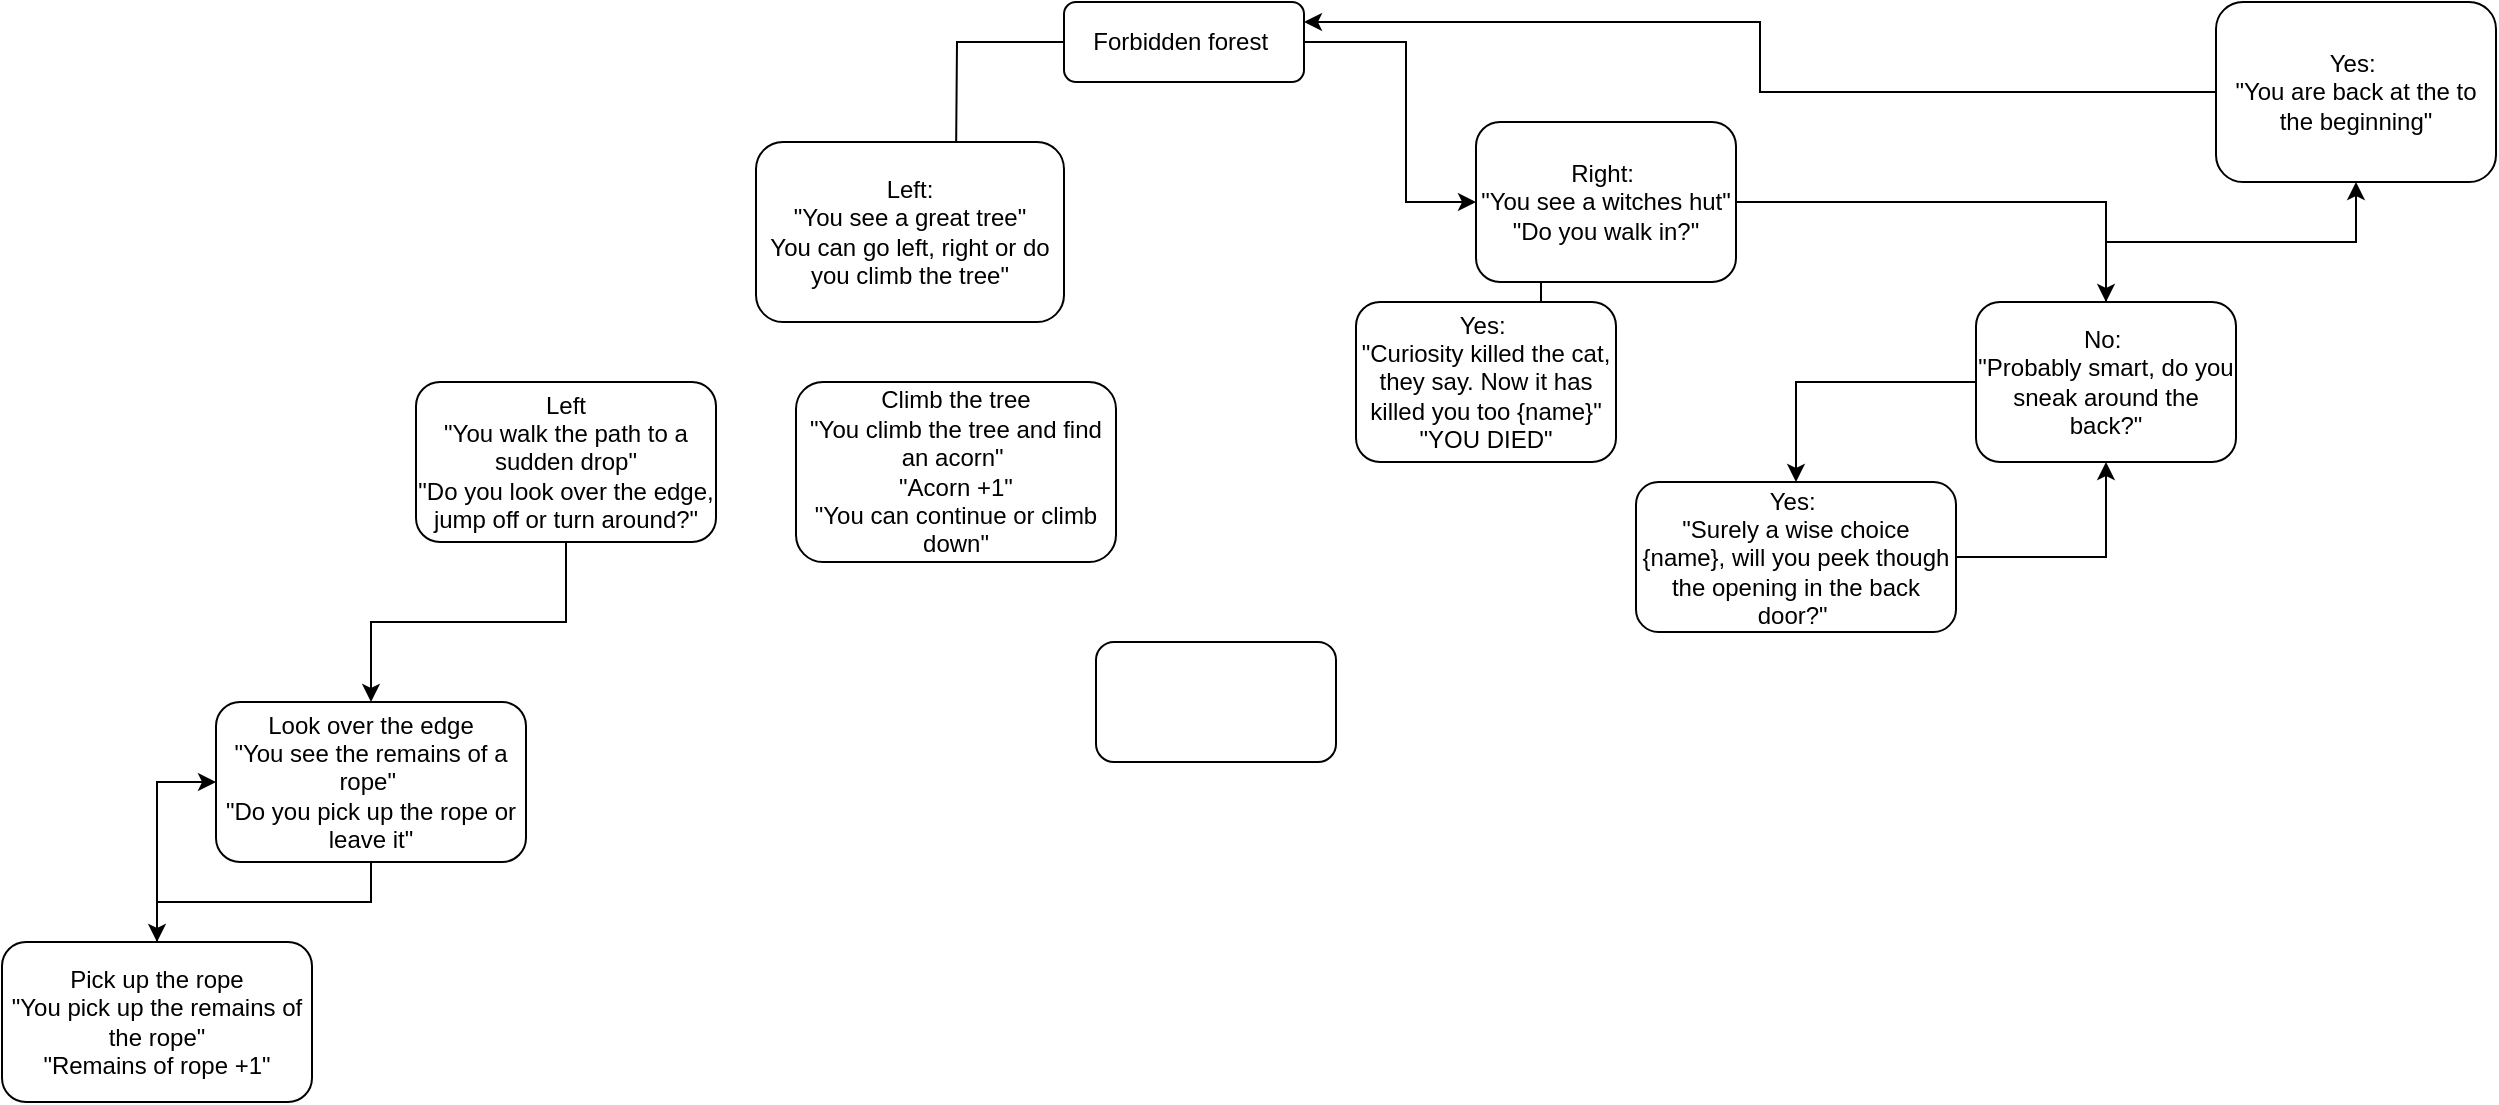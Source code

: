 <mxfile version="20.6.2" type="github">
  <diagram id="C5RBs43oDa-KdzZeNtuy" name="Page-1">
    <mxGraphModel dx="2446" dy="693" grid="1" gridSize="10" guides="1" tooltips="1" connect="1" arrows="1" fold="1" page="1" pageScale="1" pageWidth="827" pageHeight="1169" math="0" shadow="0">
      <root>
        <mxCell id="WIyWlLk6GJQsqaUBKTNV-0" />
        <mxCell id="WIyWlLk6GJQsqaUBKTNV-1" parent="WIyWlLk6GJQsqaUBKTNV-0" />
        <mxCell id="ti8c8m-xJgNzPXHYwZrE-12" style="edgeStyle=orthogonalEdgeStyle;rounded=0;orthogonalLoop=1;jettySize=auto;html=1;" parent="WIyWlLk6GJQsqaUBKTNV-1" source="WIyWlLk6GJQsqaUBKTNV-3" edge="1">
          <mxGeometry relative="1" as="geometry">
            <mxPoint x="300" y="110" as="targetPoint" />
          </mxGeometry>
        </mxCell>
        <mxCell id="ThD12zC5yq8MOeCrIUyT-1" style="edgeStyle=orthogonalEdgeStyle;rounded=0;orthogonalLoop=1;jettySize=auto;html=1;" edge="1" parent="WIyWlLk6GJQsqaUBKTNV-1" source="WIyWlLk6GJQsqaUBKTNV-3" target="ThD12zC5yq8MOeCrIUyT-0">
          <mxGeometry relative="1" as="geometry">
            <Array as="points">
              <mxPoint x="525" y="50" />
            </Array>
          </mxGeometry>
        </mxCell>
        <mxCell id="WIyWlLk6GJQsqaUBKTNV-3" value="Forbidden forest&amp;nbsp;" style="rounded=1;whiteSpace=wrap;html=1;fontSize=12;glass=0;strokeWidth=1;shadow=0;" parent="WIyWlLk6GJQsqaUBKTNV-1" vertex="1">
          <mxGeometry x="354" y="30" width="120" height="40" as="geometry" />
        </mxCell>
        <mxCell id="ti8c8m-xJgNzPXHYwZrE-0" value="Left:&lt;br&gt;&quot;You see a great tree&quot;&lt;br&gt;You can go left, right or do you climb the tree&quot;" style="rounded=1;whiteSpace=wrap;html=1;" parent="WIyWlLk6GJQsqaUBKTNV-1" vertex="1">
          <mxGeometry x="200" y="100" width="154" height="90" as="geometry" />
        </mxCell>
        <mxCell id="ti8c8m-xJgNzPXHYwZrE-14" style="edgeStyle=orthogonalEdgeStyle;rounded=0;orthogonalLoop=1;jettySize=auto;html=1;" parent="WIyWlLk6GJQsqaUBKTNV-1" source="ti8c8m-xJgNzPXHYwZrE-2" target="ti8c8m-xJgNzPXHYwZrE-13" edge="1">
          <mxGeometry relative="1" as="geometry" />
        </mxCell>
        <mxCell id="ti8c8m-xJgNzPXHYwZrE-2" value="Left&lt;br&gt;&quot;You walk the path to a sudden drop&quot;&lt;br&gt;&quot;Do you look over the edge, jump off or turn around?&quot;" style="rounded=1;whiteSpace=wrap;html=1;" parent="WIyWlLk6GJQsqaUBKTNV-1" vertex="1">
          <mxGeometry x="30" y="220" width="150" height="80" as="geometry" />
        </mxCell>
        <mxCell id="ti8c8m-xJgNzPXHYwZrE-3" value="Climb the tree&lt;br&gt;&quot;You climb the tree and find an acorn&quot;&amp;nbsp;&lt;br&gt;&quot;Acorn +1&quot;&lt;br&gt;&quot;You can continue or climb down&quot;" style="rounded=1;whiteSpace=wrap;html=1;" parent="WIyWlLk6GJQsqaUBKTNV-1" vertex="1">
          <mxGeometry x="220" y="220" width="160" height="90" as="geometry" />
        </mxCell>
        <mxCell id="ti8c8m-xJgNzPXHYwZrE-16" style="edgeStyle=orthogonalEdgeStyle;rounded=0;orthogonalLoop=1;jettySize=auto;html=1;" parent="WIyWlLk6GJQsqaUBKTNV-1" source="ti8c8m-xJgNzPXHYwZrE-13" target="ti8c8m-xJgNzPXHYwZrE-15" edge="1">
          <mxGeometry relative="1" as="geometry" />
        </mxCell>
        <mxCell id="ti8c8m-xJgNzPXHYwZrE-13" value="Look over the edge&lt;br&gt;&quot;You see the remains of a rope&quot;&amp;nbsp;&lt;br&gt;&quot;Do you pick up the rope or leave it&quot;" style="rounded=1;whiteSpace=wrap;html=1;" parent="WIyWlLk6GJQsqaUBKTNV-1" vertex="1">
          <mxGeometry x="-70" y="380" width="155" height="80" as="geometry" />
        </mxCell>
        <mxCell id="ti8c8m-xJgNzPXHYwZrE-17" style="edgeStyle=orthogonalEdgeStyle;rounded=0;orthogonalLoop=1;jettySize=auto;html=1;entryX=0;entryY=0.5;entryDx=0;entryDy=0;" parent="WIyWlLk6GJQsqaUBKTNV-1" source="ti8c8m-xJgNzPXHYwZrE-15" target="ti8c8m-xJgNzPXHYwZrE-13" edge="1">
          <mxGeometry relative="1" as="geometry" />
        </mxCell>
        <mxCell id="ti8c8m-xJgNzPXHYwZrE-15" value="Pick up the rope&lt;br&gt;&quot;You pick up the remains of the rope&quot;&lt;br&gt;&quot;Remains of rope +1&quot;&lt;br&gt;" style="rounded=1;whiteSpace=wrap;html=1;" parent="WIyWlLk6GJQsqaUBKTNV-1" vertex="1">
          <mxGeometry x="-177" y="500" width="155" height="80" as="geometry" />
        </mxCell>
        <mxCell id="ThD12zC5yq8MOeCrIUyT-5" style="edgeStyle=orthogonalEdgeStyle;rounded=0;orthogonalLoop=1;jettySize=auto;html=1;" edge="1" parent="WIyWlLk6GJQsqaUBKTNV-1" source="ThD12zC5yq8MOeCrIUyT-0" target="ThD12zC5yq8MOeCrIUyT-4">
          <mxGeometry relative="1" as="geometry" />
        </mxCell>
        <mxCell id="ThD12zC5yq8MOeCrIUyT-9" style="edgeStyle=orthogonalEdgeStyle;rounded=0;orthogonalLoop=1;jettySize=auto;html=1;exitX=0.25;exitY=1;exitDx=0;exitDy=0;" edge="1" parent="WIyWlLk6GJQsqaUBKTNV-1" source="ThD12zC5yq8MOeCrIUyT-0" target="ThD12zC5yq8MOeCrIUyT-8">
          <mxGeometry relative="1" as="geometry" />
        </mxCell>
        <mxCell id="ThD12zC5yq8MOeCrIUyT-0" value="Right:&amp;nbsp;&lt;br&gt;&quot;You see a witches hut&quot;&lt;br&gt;&quot;Do you walk in?&quot;" style="rounded=1;whiteSpace=wrap;html=1;fontSize=12;glass=0;strokeWidth=1;shadow=0;" vertex="1" parent="WIyWlLk6GJQsqaUBKTNV-1">
          <mxGeometry x="560" y="90" width="130" height="80" as="geometry" />
        </mxCell>
        <mxCell id="ThD12zC5yq8MOeCrIUyT-7" style="edgeStyle=orthogonalEdgeStyle;rounded=0;orthogonalLoop=1;jettySize=auto;html=1;" edge="1" parent="WIyWlLk6GJQsqaUBKTNV-1" source="ThD12zC5yq8MOeCrIUyT-4" target="ThD12zC5yq8MOeCrIUyT-6">
          <mxGeometry relative="1" as="geometry" />
        </mxCell>
        <mxCell id="ThD12zC5yq8MOeCrIUyT-11" style="edgeStyle=orthogonalEdgeStyle;rounded=0;orthogonalLoop=1;jettySize=auto;html=1;" edge="1" parent="WIyWlLk6GJQsqaUBKTNV-1" source="ThD12zC5yq8MOeCrIUyT-4" target="ThD12zC5yq8MOeCrIUyT-10">
          <mxGeometry relative="1" as="geometry" />
        </mxCell>
        <mxCell id="ThD12zC5yq8MOeCrIUyT-4" value="No:&amp;nbsp;&lt;br&gt;&quot;Probably smart, do you sneak around the back?&quot;" style="rounded=1;whiteSpace=wrap;html=1;fontSize=12;glass=0;strokeWidth=1;shadow=0;" vertex="1" parent="WIyWlLk6GJQsqaUBKTNV-1">
          <mxGeometry x="810" y="180" width="130" height="80" as="geometry" />
        </mxCell>
        <mxCell id="ThD12zC5yq8MOeCrIUyT-17" style="edgeStyle=orthogonalEdgeStyle;rounded=0;orthogonalLoop=1;jettySize=auto;html=1;entryX=0.5;entryY=1;entryDx=0;entryDy=0;" edge="1" parent="WIyWlLk6GJQsqaUBKTNV-1" source="ThD12zC5yq8MOeCrIUyT-6" target="ThD12zC5yq8MOeCrIUyT-4">
          <mxGeometry relative="1" as="geometry" />
        </mxCell>
        <mxCell id="ThD12zC5yq8MOeCrIUyT-6" value="Yes:&amp;nbsp;&lt;br&gt;&quot;Surely a wise choice {name}, will you peek though the opening in the back door?&quot;&amp;nbsp;" style="rounded=1;whiteSpace=wrap;html=1;fontSize=12;glass=0;strokeWidth=1;shadow=0;" vertex="1" parent="WIyWlLk6GJQsqaUBKTNV-1">
          <mxGeometry x="640" y="270" width="160" height="75" as="geometry" />
        </mxCell>
        <mxCell id="ThD12zC5yq8MOeCrIUyT-8" value="Yes:&amp;nbsp;&lt;br&gt;&quot;Curiosity killed the cat, they say. Now it has killed you too {name}&quot;&lt;br&gt;&quot;YOU DIED&quot;" style="rounded=1;whiteSpace=wrap;html=1;fontSize=12;glass=0;strokeWidth=1;shadow=0;" vertex="1" parent="WIyWlLk6GJQsqaUBKTNV-1">
          <mxGeometry x="500" y="180" width="130" height="80" as="geometry" />
        </mxCell>
        <mxCell id="ThD12zC5yq8MOeCrIUyT-12" style="edgeStyle=orthogonalEdgeStyle;rounded=0;orthogonalLoop=1;jettySize=auto;html=1;entryX=1;entryY=0.25;entryDx=0;entryDy=0;" edge="1" parent="WIyWlLk6GJQsqaUBKTNV-1" source="ThD12zC5yq8MOeCrIUyT-10" target="WIyWlLk6GJQsqaUBKTNV-3">
          <mxGeometry relative="1" as="geometry" />
        </mxCell>
        <mxCell id="ThD12zC5yq8MOeCrIUyT-10" value="Yes:&amp;nbsp;&lt;br&gt;&quot;You are back at the to the beginning&quot;" style="rounded=1;whiteSpace=wrap;html=1;fontSize=12;glass=0;strokeWidth=1;shadow=0;" vertex="1" parent="WIyWlLk6GJQsqaUBKTNV-1">
          <mxGeometry x="930" y="30" width="140" height="90" as="geometry" />
        </mxCell>
        <mxCell id="ThD12zC5yq8MOeCrIUyT-18" value="" style="rounded=1;whiteSpace=wrap;html=1;" vertex="1" parent="WIyWlLk6GJQsqaUBKTNV-1">
          <mxGeometry x="370" y="350" width="120" height="60" as="geometry" />
        </mxCell>
      </root>
    </mxGraphModel>
  </diagram>
</mxfile>
